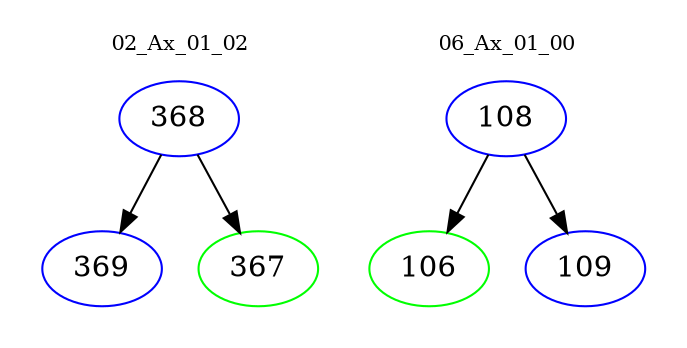 digraph{
subgraph cluster_0 {
color = white
label = "02_Ax_01_02";
fontsize=10;
T0_368 [label="368", color="blue"]
T0_368 -> T0_369 [color="black"]
T0_369 [label="369", color="blue"]
T0_368 -> T0_367 [color="black"]
T0_367 [label="367", color="green"]
}
subgraph cluster_1 {
color = white
label = "06_Ax_01_00";
fontsize=10;
T1_108 [label="108", color="blue"]
T1_108 -> T1_106 [color="black"]
T1_106 [label="106", color="green"]
T1_108 -> T1_109 [color="black"]
T1_109 [label="109", color="blue"]
}
}
